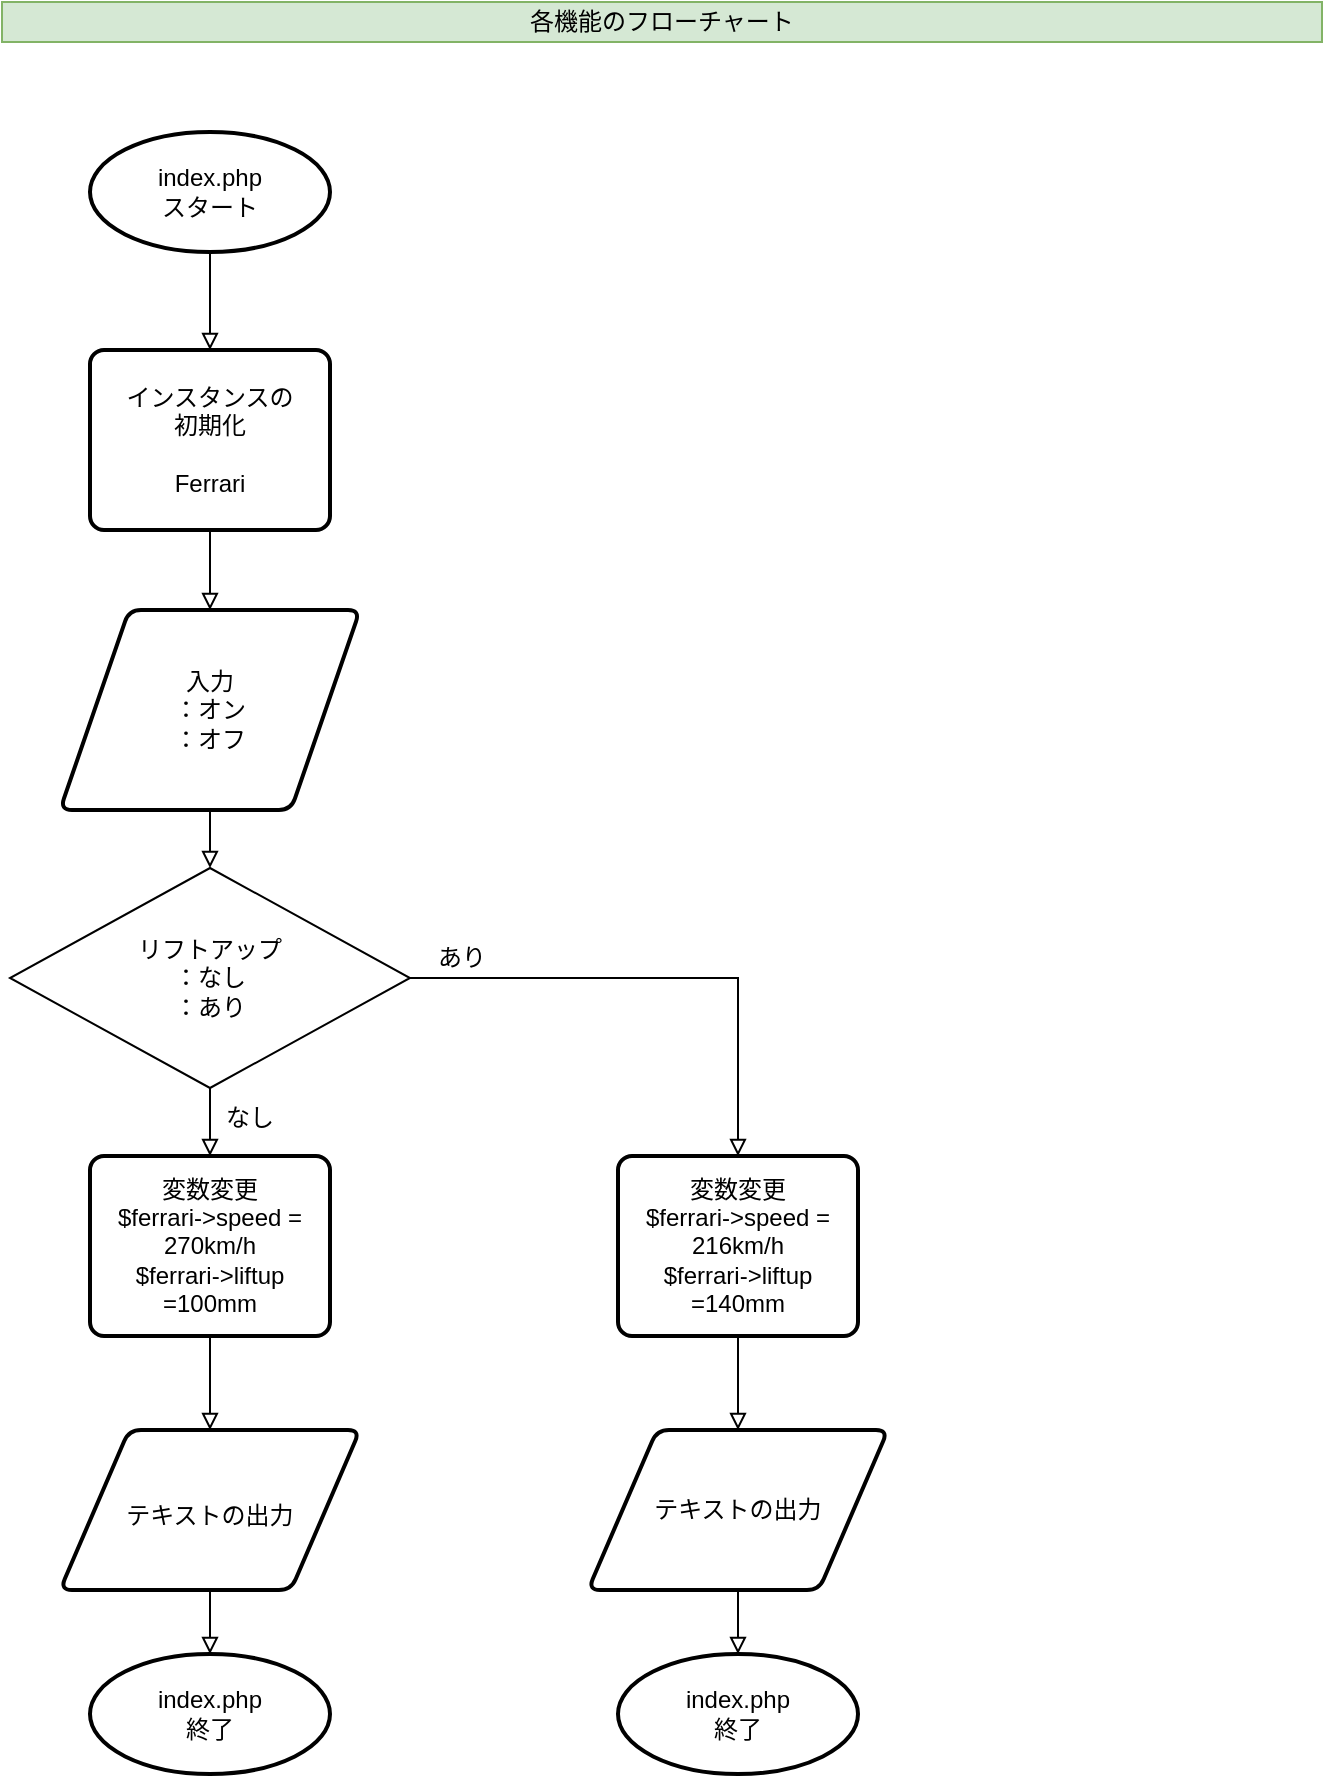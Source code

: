 <mxfile version="10.9.4" type="device"><diagram id="NXlqKDdrFbVYq3tt0t9h" name="Page-1"><mxGraphModel dx="460" dy="705" grid="1" gridSize="10" guides="1" tooltips="1" connect="1" arrows="1" fold="1" page="1" pageScale="1" pageWidth="827" pageHeight="1169" math="0" shadow="0"><root><mxCell id="0"/><mxCell id="1" parent="0"/><mxCell id="5014XSa44OdeYg466wZZ-1" style="edgeStyle=orthogonalEdgeStyle;rounded=0;orthogonalLoop=1;jettySize=auto;html=1;exitX=0.5;exitY=1;exitDx=0;exitDy=0;exitPerimeter=0;entryX=0.5;entryY=0;entryDx=0;entryDy=0;endArrow=block;endFill=0;" parent="1" source="n-C2zlhrhhCQjDj5VVUG-1" target="n-C2zlhrhhCQjDj5VVUG-5" edge="1"><mxGeometry relative="1" as="geometry"/></mxCell><mxCell id="n-C2zlhrhhCQjDj5VVUG-1" value="index.php&lt;br&gt;スタート" style="strokeWidth=2;html=1;shape=mxgraph.flowchart.start_1;whiteSpace=wrap;" parent="1" vertex="1"><mxGeometry x="124" y="101" width="120" height="60" as="geometry"/></mxCell><mxCell id="n-C2zlhrhhCQjDj5VVUG-8" style="edgeStyle=orthogonalEdgeStyle;rounded=0;orthogonalLoop=1;jettySize=auto;html=1;exitX=0.5;exitY=1;exitDx=0;exitDy=0;endArrow=block;endFill=0;" parent="1" source="n-C2zlhrhhCQjDj5VVUG-5" edge="1"><mxGeometry relative="1" as="geometry"><mxPoint x="184" y="340" as="targetPoint"/></mxGeometry></mxCell><mxCell id="n-C2zlhrhhCQjDj5VVUG-5" value="インスタンスの&lt;br&gt;初期化&lt;br&gt;&lt;br&gt;Ferrari" style="rounded=1;whiteSpace=wrap;html=1;absoluteArcSize=1;arcSize=14;strokeWidth=2;" parent="1" vertex="1"><mxGeometry x="124" y="210" width="120" height="90" as="geometry"/></mxCell><mxCell id="n-C2zlhrhhCQjDj5VVUG-11" value="" style="verticalLabelPosition=bottom;verticalAlign=top;html=1;strokeWidth=2;shape=parallelogram;perimeter=parallelogramPerimeter;whiteSpace=wrap;rounded=1;arcSize=12;size=0.23;" parent="1" vertex="1"><mxGeometry x="109" y="750" width="150" height="80" as="geometry"/></mxCell><mxCell id="n-C2zlhrhhCQjDj5VVUG-22" style="edgeStyle=orthogonalEdgeStyle;rounded=0;orthogonalLoop=1;jettySize=auto;html=1;exitX=0.5;exitY=1;exitDx=0;exitDy=0;endArrow=block;endFill=0;" parent="1" source="n-C2zlhrhhCQjDj5VVUG-11" target="n-C2zlhrhhCQjDj5VVUG-21" edge="1"><mxGeometry relative="1" as="geometry"><mxPoint x="184" y="821" as="sourcePoint"/></mxGeometry></mxCell><mxCell id="n-C2zlhrhhCQjDj5VVUG-15" value="テキストの出力" style="text;html=1;strokeColor=none;fillColor=none;align=center;verticalAlign=middle;whiteSpace=wrap;rounded=0;" parent="1" vertex="1"><mxGeometry x="139" y="780" width="90" height="26" as="geometry"/></mxCell><mxCell id="n-C2zlhrhhCQjDj5VVUG-21" value="index.php&lt;br&gt;終了" style="strokeWidth=2;html=1;shape=mxgraph.flowchart.start_1;whiteSpace=wrap;" parent="1" vertex="1"><mxGeometry x="124" y="862" width="120" height="60" as="geometry"/></mxCell><mxCell id="n-C2zlhrhhCQjDj5VVUG-54" value="各機能のフローチャート" style="text;html=1;strokeColor=#82b366;fillColor=#d5e8d4;align=center;verticalAlign=middle;whiteSpace=wrap;rounded=0;" parent="1" vertex="1"><mxGeometry x="80" y="36" width="660" height="20" as="geometry"/></mxCell><mxCell id="RhFcCih5W4KxwCSzMEhx-5" style="edgeStyle=orthogonalEdgeStyle;rounded=0;orthogonalLoop=1;jettySize=auto;html=1;exitX=0.5;exitY=1;exitDx=0;exitDy=0;endArrow=block;endFill=0;" edge="1" parent="1" source="ohzhvRPaeWBTUVoCvSz0-1" target="RhFcCih5W4KxwCSzMEhx-4"><mxGeometry relative="1" as="geometry"/></mxCell><mxCell id="RhFcCih5W4KxwCSzMEhx-8" style="edgeStyle=orthogonalEdgeStyle;rounded=0;orthogonalLoop=1;jettySize=auto;html=1;exitX=1;exitY=0.5;exitDx=0;exitDy=0;entryX=0.5;entryY=0;entryDx=0;entryDy=0;endArrow=block;endFill=0;" edge="1" parent="1" source="ohzhvRPaeWBTUVoCvSz0-1" target="RhFcCih5W4KxwCSzMEhx-7"><mxGeometry relative="1" as="geometry"/></mxCell><mxCell id="ohzhvRPaeWBTUVoCvSz0-1" value="リフトアップ&lt;br&gt;：なし&lt;br&gt;：あり" style="rhombus;whiteSpace=wrap;html=1;" parent="1" vertex="1"><mxGeometry x="84" y="469" width="200" height="110" as="geometry"/></mxCell><mxCell id="ohzhvRPaeWBTUVoCvSz0-8" style="edgeStyle=orthogonalEdgeStyle;rounded=0;orthogonalLoop=1;jettySize=auto;html=1;exitX=0.5;exitY=1;exitDx=0;exitDy=0;entryX=0.5;entryY=0;entryDx=0;entryDy=0;entryPerimeter=0;endArrow=block;endFill=0;" parent="1" source="ohzhvRPaeWBTUVoCvSz0-3" target="ohzhvRPaeWBTUVoCvSz0-7" edge="1"><mxGeometry relative="1" as="geometry"/></mxCell><mxCell id="ohzhvRPaeWBTUVoCvSz0-3" value="" style="verticalLabelPosition=bottom;verticalAlign=top;html=1;strokeWidth=2;shape=parallelogram;perimeter=parallelogramPerimeter;whiteSpace=wrap;rounded=1;arcSize=12;size=0.23;" parent="1" vertex="1"><mxGeometry x="373" y="750" width="150" height="80" as="geometry"/></mxCell><mxCell id="ohzhvRPaeWBTUVoCvSz0-6" value="テキストの出力&lt;br&gt;" style="text;html=1;strokeColor=none;fillColor=none;align=center;verticalAlign=middle;whiteSpace=wrap;rounded=0;" parent="1" vertex="1"><mxGeometry x="403" y="777" width="90" height="26" as="geometry"/></mxCell><mxCell id="ohzhvRPaeWBTUVoCvSz0-7" value="index.php&lt;br&gt;終了" style="strokeWidth=2;html=1;shape=mxgraph.flowchart.start_1;whiteSpace=wrap;" parent="1" vertex="1"><mxGeometry x="388" y="862" width="120" height="60" as="geometry"/></mxCell><mxCell id="5014XSa44OdeYg466wZZ-3" value="なし" style="text;html=1;strokeColor=none;fillColor=none;align=center;verticalAlign=middle;whiteSpace=wrap;rounded=0;" parent="1" vertex="1"><mxGeometry x="184" y="584" width="40" height="20" as="geometry"/></mxCell><mxCell id="5014XSa44OdeYg466wZZ-4" value="あり" style="text;html=1;strokeColor=none;fillColor=none;align=center;verticalAlign=middle;whiteSpace=wrap;rounded=0;" parent="1" vertex="1"><mxGeometry x="290" y="504" width="40" height="20" as="geometry"/></mxCell><mxCell id="RhFcCih5W4KxwCSzMEhx-2" style="edgeStyle=orthogonalEdgeStyle;rounded=0;orthogonalLoop=1;jettySize=auto;html=1;exitX=0.5;exitY=1;exitDx=0;exitDy=0;entryX=0.5;entryY=0;entryDx=0;entryDy=0;endArrow=block;endFill=0;" edge="1" parent="1" source="RhFcCih5W4KxwCSzMEhx-1" target="ohzhvRPaeWBTUVoCvSz0-1"><mxGeometry relative="1" as="geometry"/></mxCell><mxCell id="RhFcCih5W4KxwCSzMEhx-1" value="" style="verticalLabelPosition=bottom;verticalAlign=top;html=1;strokeWidth=2;shape=parallelogram;perimeter=parallelogramPerimeter;whiteSpace=wrap;rounded=1;arcSize=12;size=0.23;" vertex="1" parent="1"><mxGeometry x="109" y="340" width="150" height="100" as="geometry"/></mxCell><mxCell id="RhFcCih5W4KxwCSzMEhx-3" value="入力&lt;br&gt;：オン&lt;br&gt;：オフ" style="text;html=1;strokeColor=none;fillColor=none;align=center;verticalAlign=middle;whiteSpace=wrap;rounded=0;" vertex="1" parent="1"><mxGeometry x="139" y="377" width="90" height="26" as="geometry"/></mxCell><mxCell id="RhFcCih5W4KxwCSzMEhx-6" style="edgeStyle=orthogonalEdgeStyle;rounded=0;orthogonalLoop=1;jettySize=auto;html=1;exitX=0.5;exitY=1;exitDx=0;exitDy=0;entryX=0.5;entryY=0;entryDx=0;entryDy=0;endArrow=block;endFill=0;" edge="1" parent="1" source="RhFcCih5W4KxwCSzMEhx-4" target="n-C2zlhrhhCQjDj5VVUG-11"><mxGeometry relative="1" as="geometry"/></mxCell><mxCell id="RhFcCih5W4KxwCSzMEhx-4" value="変数変更&lt;br&gt;$ferrari-&amp;gt;speed = 270km/h&lt;br&gt;$ferrari-&amp;gt;liftup&lt;br&gt;=100mm" style="rounded=1;whiteSpace=wrap;html=1;absoluteArcSize=1;arcSize=14;strokeWidth=2;" vertex="1" parent="1"><mxGeometry x="124" y="613" width="120" height="90" as="geometry"/></mxCell><mxCell id="RhFcCih5W4KxwCSzMEhx-9" style="edgeStyle=orthogonalEdgeStyle;rounded=0;orthogonalLoop=1;jettySize=auto;html=1;exitX=0.5;exitY=1;exitDx=0;exitDy=0;entryX=0.5;entryY=0;entryDx=0;entryDy=0;endArrow=block;endFill=0;" edge="1" parent="1" source="RhFcCih5W4KxwCSzMEhx-7" target="ohzhvRPaeWBTUVoCvSz0-3"><mxGeometry relative="1" as="geometry"/></mxCell><mxCell id="RhFcCih5W4KxwCSzMEhx-7" value="変数変更&lt;br&gt;$ferrari-&amp;gt;speed = 216km/h&lt;br&gt;$ferrari-&amp;gt;liftup&lt;br&gt;=140mm" style="rounded=1;whiteSpace=wrap;html=1;absoluteArcSize=1;arcSize=14;strokeWidth=2;" vertex="1" parent="1"><mxGeometry x="388" y="613" width="120" height="90" as="geometry"/></mxCell></root></mxGraphModel></diagram></mxfile>